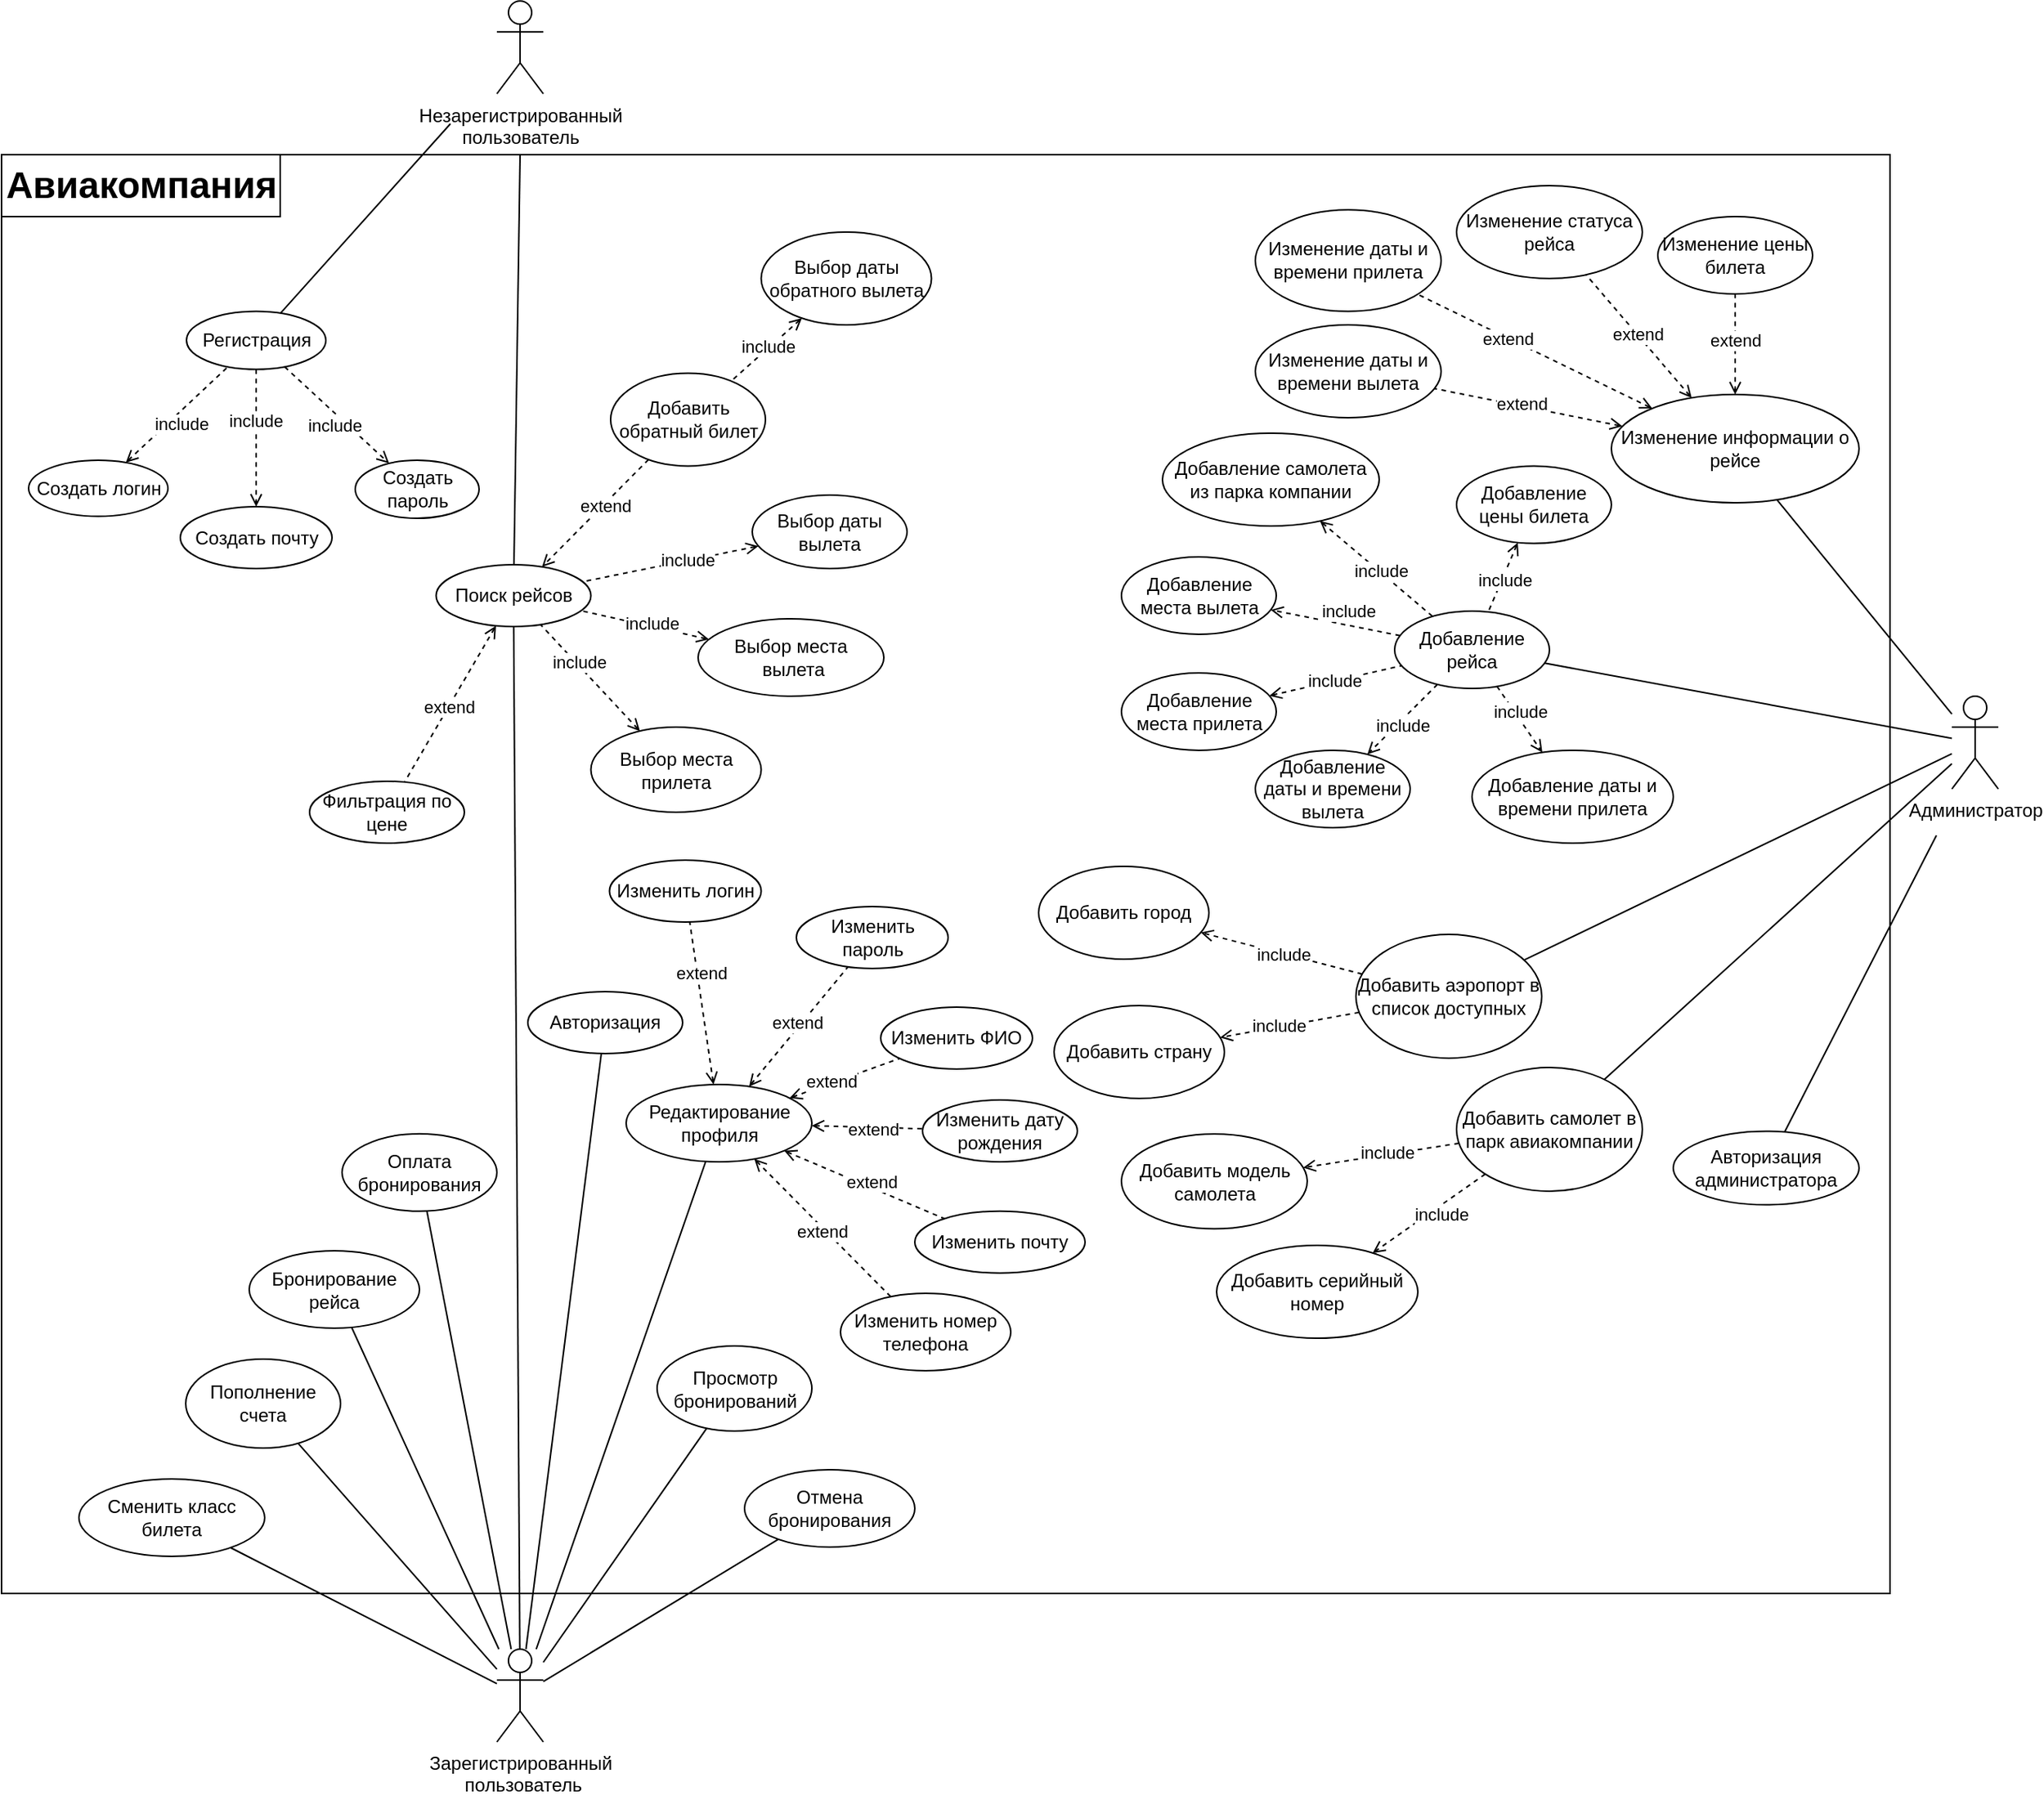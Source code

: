 <mxfile version="23.1.5" type="device">
  <diagram name="Страница — 1" id="CijiaC1q512MRZK4pG7T">
    <mxGraphModel dx="2901" dy="2365" grid="1" gridSize="10" guides="1" tooltips="1" connect="1" arrows="1" fold="1" page="1" pageScale="1" pageWidth="827" pageHeight="1169" math="0" shadow="0">
      <root>
        <mxCell id="0" />
        <mxCell id="1" parent="0" />
        <mxCell id="V6UKy5er90QyFx9y62Ug-1" value="Администратор" style="shape=umlActor;verticalLabelPosition=bottom;verticalAlign=top;html=1;outlineConnect=0;" parent="1" vertex="1">
          <mxGeometry x="700" y="240" width="30" height="60" as="geometry" />
        </mxCell>
        <mxCell id="V6UKy5er90QyFx9y62Ug-2" value="Зарегистрированный&lt;br&gt;&amp;nbsp;пользователь" style="shape=umlActor;verticalLabelPosition=bottom;verticalAlign=top;html=1;outlineConnect=0;" parent="1" vertex="1">
          <mxGeometry x="-240" y="856" width="30" height="60" as="geometry" />
        </mxCell>
        <mxCell id="V6UKy5er90QyFx9y62Ug-3" value="Незарегистрированный&lt;br&gt;пользователь" style="shape=umlActor;verticalLabelPosition=bottom;verticalAlign=top;html=1;outlineConnect=0;" parent="1" vertex="1">
          <mxGeometry x="-240" y="-209.37" width="30" height="60" as="geometry" />
        </mxCell>
        <mxCell id="V6UKy5er90QyFx9y62Ug-6" value="Поиск рейсов" style="ellipse;whiteSpace=wrap;html=1;" parent="1" vertex="1">
          <mxGeometry x="-279.25" y="155" width="100" height="40" as="geometry" />
        </mxCell>
        <mxCell id="V6UKy5er90QyFx9y62Ug-7" value="" style="endArrow=none;html=1;rounded=0;" parent="1" source="V6UKy5er90QyFx9y62Ug-6" edge="1">
          <mxGeometry width="50" height="50" relative="1" as="geometry">
            <mxPoint x="20.75" y="445" as="sourcePoint" />
            <mxPoint x="-225" y="-110" as="targetPoint" />
          </mxGeometry>
        </mxCell>
        <mxCell id="V6UKy5er90QyFx9y62Ug-8" value="Выбор даты&lt;br&gt;вылета" style="ellipse;whiteSpace=wrap;html=1;" parent="1" vertex="1">
          <mxGeometry x="-75" y="110" width="100" height="47.5" as="geometry" />
        </mxCell>
        <mxCell id="V6UKy5er90QyFx9y62Ug-10" value="Выбор места&lt;br&gt;&amp;nbsp;вылета" style="ellipse;whiteSpace=wrap;html=1;" parent="1" vertex="1">
          <mxGeometry x="-110" y="190" width="120" height="50" as="geometry" />
        </mxCell>
        <mxCell id="V6UKy5er90QyFx9y62Ug-11" value="Выбор места прилета" style="ellipse;whiteSpace=wrap;html=1;" parent="1" vertex="1">
          <mxGeometry x="-179.25" y="260" width="110" height="55" as="geometry" />
        </mxCell>
        <mxCell id="V6UKy5er90QyFx9y62Ug-13" value="" style="endArrow=none;dashed=1;html=1;rounded=0;endFill=0;startArrow=open;startFill=0;" parent="1" source="V6UKy5er90QyFx9y62Ug-8" target="V6UKy5er90QyFx9y62Ug-6" edge="1">
          <mxGeometry width="50" height="50" relative="1" as="geometry">
            <mxPoint x="-299.25" y="415" as="sourcePoint" />
            <mxPoint x="-249.25" y="365" as="targetPoint" />
          </mxGeometry>
        </mxCell>
        <mxCell id="V6UKy5er90QyFx9y62Ug-15" value="include" style="edgeLabel;html=1;align=center;verticalAlign=middle;resizable=0;points=[];" parent="V6UKy5er90QyFx9y62Ug-13" vertex="1" connectable="0">
          <mxGeometry x="-0.187" y="-1" relative="1" as="geometry">
            <mxPoint as="offset" />
          </mxGeometry>
        </mxCell>
        <mxCell id="V6UKy5er90QyFx9y62Ug-14" value="" style="endArrow=none;dashed=1;html=1;rounded=0;endFill=0;startArrow=open;startFill=0;" parent="1" source="V6UKy5er90QyFx9y62Ug-10" target="V6UKy5er90QyFx9y62Ug-6" edge="1">
          <mxGeometry width="50" height="50" relative="1" as="geometry">
            <mxPoint x="-299.25" y="415" as="sourcePoint" />
            <mxPoint x="-249.25" y="365" as="targetPoint" />
          </mxGeometry>
        </mxCell>
        <mxCell id="V6UKy5er90QyFx9y62Ug-16" value="include" style="edgeLabel;html=1;align=center;verticalAlign=middle;resizable=0;points=[];" parent="V6UKy5er90QyFx9y62Ug-14" vertex="1" connectable="0">
          <mxGeometry x="-0.073" y="-2" relative="1" as="geometry">
            <mxPoint as="offset" />
          </mxGeometry>
        </mxCell>
        <mxCell id="V6UKy5er90QyFx9y62Ug-17" value="" style="endArrow=none;dashed=1;html=1;rounded=0;startArrow=open;startFill=0;endFill=0;" parent="1" source="V6UKy5er90QyFx9y62Ug-11" target="V6UKy5er90QyFx9y62Ug-6" edge="1">
          <mxGeometry width="50" height="50" relative="1" as="geometry">
            <mxPoint x="-299.25" y="415" as="sourcePoint" />
            <mxPoint x="-249.25" y="365" as="targetPoint" />
          </mxGeometry>
        </mxCell>
        <mxCell id="V6UKy5er90QyFx9y62Ug-18" value="include" style="edgeLabel;html=1;align=center;verticalAlign=middle;resizable=0;points=[];" parent="V6UKy5er90QyFx9y62Ug-17" vertex="1" connectable="0">
          <mxGeometry x="0.273" y="-2" relative="1" as="geometry">
            <mxPoint as="offset" />
          </mxGeometry>
        </mxCell>
        <mxCell id="V6UKy5er90QyFx9y62Ug-21" value="Добавить обратный билет" style="ellipse;whiteSpace=wrap;html=1;" parent="1" vertex="1">
          <mxGeometry x="-166.5" y="31.25" width="100" height="60" as="geometry" />
        </mxCell>
        <mxCell id="V6UKy5er90QyFx9y62Ug-22" value="" style="endArrow=open;dashed=1;html=1;rounded=0;endFill=0;" parent="1" source="V6UKy5er90QyFx9y62Ug-21" target="V6UKy5er90QyFx9y62Ug-6" edge="1">
          <mxGeometry width="50" height="50" relative="1" as="geometry">
            <mxPoint x="-299.25" y="275" as="sourcePoint" />
            <mxPoint x="-249.25" y="225" as="targetPoint" />
          </mxGeometry>
        </mxCell>
        <mxCell id="V6UKy5er90QyFx9y62Ug-23" value="extend" style="edgeLabel;html=1;align=center;verticalAlign=middle;resizable=0;points=[];" parent="V6UKy5er90QyFx9y62Ug-22" vertex="1" connectable="0">
          <mxGeometry x="-0.513" y="-2" relative="1" as="geometry">
            <mxPoint x="-10" y="14" as="offset" />
          </mxGeometry>
        </mxCell>
        <mxCell id="V6UKy5er90QyFx9y62Ug-24" value="Выбор даты обратного вылета" style="ellipse;whiteSpace=wrap;html=1;" parent="1" vertex="1">
          <mxGeometry x="-69.25" y="-60" width="110" height="60" as="geometry" />
        </mxCell>
        <mxCell id="V6UKy5er90QyFx9y62Ug-25" value="" style="endArrow=none;dashed=1;html=1;rounded=0;startArrow=open;startFill=0;" parent="1" source="V6UKy5er90QyFx9y62Ug-24" target="V6UKy5er90QyFx9y62Ug-21" edge="1">
          <mxGeometry width="50" height="50" relative="1" as="geometry">
            <mxPoint x="-299.25" y="275" as="sourcePoint" />
            <mxPoint x="-249.25" y="225" as="targetPoint" />
          </mxGeometry>
        </mxCell>
        <mxCell id="V6UKy5er90QyFx9y62Ug-26" value="include" style="edgeLabel;html=1;align=center;verticalAlign=middle;resizable=0;points=[];" parent="V6UKy5er90QyFx9y62Ug-25" vertex="1" connectable="0">
          <mxGeometry x="-0.066" y="-1" relative="1" as="geometry">
            <mxPoint as="offset" />
          </mxGeometry>
        </mxCell>
        <mxCell id="V6UKy5er90QyFx9y62Ug-27" value="Фильтрация по цене" style="ellipse;whiteSpace=wrap;html=1;" parent="1" vertex="1">
          <mxGeometry x="-361" y="295" width="100" height="40" as="geometry" />
        </mxCell>
        <mxCell id="V6UKy5er90QyFx9y62Ug-28" value="" style="endArrow=none;dashed=1;html=1;rounded=0;endFill=0;startArrow=open;startFill=0;" parent="1" source="V6UKy5er90QyFx9y62Ug-6" target="V6UKy5er90QyFx9y62Ug-27" edge="1">
          <mxGeometry width="50" height="50" relative="1" as="geometry">
            <mxPoint x="-299.25" y="275" as="sourcePoint" />
            <mxPoint x="-249.25" y="225" as="targetPoint" />
          </mxGeometry>
        </mxCell>
        <mxCell id="V6UKy5er90QyFx9y62Ug-29" value="extend" style="edgeLabel;html=1;align=center;verticalAlign=middle;resizable=0;points=[];" parent="V6UKy5er90QyFx9y62Ug-28" vertex="1" connectable="0">
          <mxGeometry x="0.027" relative="1" as="geometry">
            <mxPoint as="offset" />
          </mxGeometry>
        </mxCell>
        <mxCell id="V6UKy5er90QyFx9y62Ug-30" value="Регистрация" style="ellipse;whiteSpace=wrap;html=1;" parent="1" vertex="1">
          <mxGeometry x="-440.5" y="-8.75" width="90" height="37.5" as="geometry" />
        </mxCell>
        <mxCell id="V6UKy5er90QyFx9y62Ug-31" value="" style="endArrow=none;html=1;rounded=0;" parent="1" source="V6UKy5er90QyFx9y62Ug-30" edge="1">
          <mxGeometry width="50" height="50" relative="1" as="geometry">
            <mxPoint x="-219.25" y="175" as="sourcePoint" />
            <mxPoint x="-270" y="-130" as="targetPoint" />
          </mxGeometry>
        </mxCell>
        <mxCell id="V6UKy5er90QyFx9y62Ug-32" value="Создать логин" style="ellipse;whiteSpace=wrap;html=1;" parent="1" vertex="1">
          <mxGeometry x="-542.5" y="87.5" width="90" height="36.25" as="geometry" />
        </mxCell>
        <mxCell id="V6UKy5er90QyFx9y62Ug-35" value="" style="endArrow=none;dashed=1;html=1;rounded=0;startArrow=open;startFill=0;" parent="1" source="V6UKy5er90QyFx9y62Ug-32" target="V6UKy5er90QyFx9y62Ug-30" edge="1">
          <mxGeometry width="50" height="50" relative="1" as="geometry">
            <mxPoint x="-814" y="-100.63" as="sourcePoint" />
            <mxPoint x="-764" y="-150.63" as="targetPoint" />
          </mxGeometry>
        </mxCell>
        <mxCell id="V6UKy5er90QyFx9y62Ug-56" value="include" style="edgeLabel;html=1;align=center;verticalAlign=middle;resizable=0;points=[];" parent="V6UKy5er90QyFx9y62Ug-35" vertex="1" connectable="0">
          <mxGeometry x="-0.036" y="1" relative="1" as="geometry">
            <mxPoint x="4" y="5" as="offset" />
          </mxGeometry>
        </mxCell>
        <mxCell id="V6UKy5er90QyFx9y62Ug-37" value="Создать пароль" style="ellipse;whiteSpace=wrap;html=1;" parent="1" vertex="1">
          <mxGeometry x="-331.5" y="87.5" width="80" height="37.5" as="geometry" />
        </mxCell>
        <mxCell id="V6UKy5er90QyFx9y62Ug-39" value="" style="endArrow=open;dashed=1;html=1;rounded=0;startArrow=none;startFill=0;endFill=0;" parent="1" source="V6UKy5er90QyFx9y62Ug-30" target="V6UKy5er90QyFx9y62Ug-37" edge="1">
          <mxGeometry width="50" height="50" relative="1" as="geometry">
            <mxPoint x="-1084" y="-203.13" as="sourcePoint" />
            <mxPoint x="-1034" y="-253.13" as="targetPoint" />
          </mxGeometry>
        </mxCell>
        <mxCell id="V6UKy5er90QyFx9y62Ug-57" value="include" style="edgeLabel;html=1;align=center;verticalAlign=middle;resizable=0;points=[];" parent="V6UKy5er90QyFx9y62Ug-39" vertex="1" connectable="0">
          <mxGeometry x="0.021" y="-3" relative="1" as="geometry">
            <mxPoint x="-1" y="4" as="offset" />
          </mxGeometry>
        </mxCell>
        <mxCell id="V6UKy5er90QyFx9y62Ug-40" value="" style="endArrow=none;html=1;rounded=0;" parent="1" source="V6UKy5er90QyFx9y62Ug-2" target="V6UKy5er90QyFx9y62Ug-6" edge="1">
          <mxGeometry width="50" height="50" relative="1" as="geometry">
            <mxPoint x="-250" y="390" as="sourcePoint" />
            <mxPoint x="-200" y="340" as="targetPoint" />
          </mxGeometry>
        </mxCell>
        <mxCell id="V6UKy5er90QyFx9y62Ug-41" value="Авторизация" style="ellipse;whiteSpace=wrap;html=1;" parent="1" vertex="1">
          <mxGeometry x="-220" y="431" width="100" height="40" as="geometry" />
        </mxCell>
        <mxCell id="V6UKy5er90QyFx9y62Ug-42" value="" style="endArrow=none;html=1;rounded=0;" parent="1" source="V6UKy5er90QyFx9y62Ug-41" target="V6UKy5er90QyFx9y62Ug-2" edge="1">
          <mxGeometry width="50" height="50" relative="1" as="geometry">
            <mxPoint x="-250" y="591" as="sourcePoint" />
            <mxPoint x="-200" y="541" as="targetPoint" />
          </mxGeometry>
        </mxCell>
        <mxCell id="V6UKy5er90QyFx9y62Ug-43" value="Бронирование рейса" style="ellipse;whiteSpace=wrap;html=1;" parent="1" vertex="1">
          <mxGeometry x="-400" y="598.5" width="110" height="50" as="geometry" />
        </mxCell>
        <mxCell id="V6UKy5er90QyFx9y62Ug-44" value="" style="endArrow=none;html=1;rounded=0;" parent="1" source="V6UKy5er90QyFx9y62Ug-43" target="V6UKy5er90QyFx9y62Ug-2" edge="1">
          <mxGeometry width="50" height="50" relative="1" as="geometry">
            <mxPoint x="-444" y="481" as="sourcePoint" />
            <mxPoint x="-394" y="431" as="targetPoint" />
          </mxGeometry>
        </mxCell>
        <mxCell id="V6UKy5er90QyFx9y62Ug-45" value="Оплата бронирования" style="ellipse;whiteSpace=wrap;html=1;" parent="1" vertex="1">
          <mxGeometry x="-340" y="522.88" width="100" height="50" as="geometry" />
        </mxCell>
        <mxCell id="V6UKy5er90QyFx9y62Ug-48" value="" style="endArrow=none;html=1;rounded=0;" parent="1" source="V6UKy5er90QyFx9y62Ug-45" target="V6UKy5er90QyFx9y62Ug-2" edge="1">
          <mxGeometry width="50" height="50" relative="1" as="geometry">
            <mxPoint x="-404" y="611" as="sourcePoint" />
            <mxPoint x="-354" y="561" as="targetPoint" />
          </mxGeometry>
        </mxCell>
        <mxCell id="V6UKy5er90QyFx9y62Ug-49" value="Отмена бронирования" style="ellipse;whiteSpace=wrap;html=1;" parent="1" vertex="1">
          <mxGeometry x="-80" y="740" width="110" height="50" as="geometry" />
        </mxCell>
        <mxCell id="V6UKy5er90QyFx9y62Ug-50" value="" style="endArrow=none;html=1;rounded=0;" parent="1" source="V6UKy5er90QyFx9y62Ug-49" target="V6UKy5er90QyFx9y62Ug-2" edge="1">
          <mxGeometry width="50" height="50" relative="1" as="geometry">
            <mxPoint x="-404" y="671" as="sourcePoint" />
            <mxPoint x="-354" y="621" as="targetPoint" />
          </mxGeometry>
        </mxCell>
        <mxCell id="V6UKy5er90QyFx9y62Ug-52" value="Пополнение счета" style="ellipse;whiteSpace=wrap;html=1;" parent="1" vertex="1">
          <mxGeometry x="-441" y="668.5" width="100" height="57.5" as="geometry" />
        </mxCell>
        <mxCell id="V6UKy5er90QyFx9y62Ug-53" value="" style="endArrow=none;html=1;rounded=0;" parent="1" source="V6UKy5er90QyFx9y62Ug-52" target="V6UKy5er90QyFx9y62Ug-2" edge="1">
          <mxGeometry width="50" height="50" relative="1" as="geometry">
            <mxPoint x="-404" y="671" as="sourcePoint" />
            <mxPoint x="-354" y="621" as="targetPoint" />
          </mxGeometry>
        </mxCell>
        <mxCell id="V6UKy5er90QyFx9y62Ug-54" value="Редактирование профиля" style="ellipse;whiteSpace=wrap;html=1;" parent="1" vertex="1">
          <mxGeometry x="-156.5" y="491" width="120" height="50" as="geometry" />
        </mxCell>
        <mxCell id="V6UKy5er90QyFx9y62Ug-55" value="" style="endArrow=none;html=1;rounded=0;" parent="1" source="V6UKy5er90QyFx9y62Ug-54" target="V6UKy5er90QyFx9y62Ug-2" edge="1">
          <mxGeometry width="50" height="50" relative="1" as="geometry">
            <mxPoint x="-404" y="561" as="sourcePoint" />
            <mxPoint x="-354" y="511" as="targetPoint" />
          </mxGeometry>
        </mxCell>
        <mxCell id="V6UKy5er90QyFx9y62Ug-58" value="Изменить логин" style="ellipse;whiteSpace=wrap;html=1;" parent="1" vertex="1">
          <mxGeometry x="-167.25" y="346" width="98" height="40" as="geometry" />
        </mxCell>
        <mxCell id="V6UKy5er90QyFx9y62Ug-59" value="Изменить ФИО" style="ellipse;whiteSpace=wrap;html=1;" parent="1" vertex="1">
          <mxGeometry x="8" y="441" width="98" height="40" as="geometry" />
        </mxCell>
        <mxCell id="V6UKy5er90QyFx9y62Ug-60" value="Изменить дату рождения" style="ellipse;whiteSpace=wrap;html=1;" parent="1" vertex="1">
          <mxGeometry x="35" y="501" width="100" height="40" as="geometry" />
        </mxCell>
        <mxCell id="V6UKy5er90QyFx9y62Ug-62" value="Изменить почту" style="ellipse;whiteSpace=wrap;html=1;" parent="1" vertex="1">
          <mxGeometry x="30" y="572.88" width="110" height="40" as="geometry" />
        </mxCell>
        <mxCell id="V6UKy5er90QyFx9y62Ug-66" value="Изменить номер телефона" style="ellipse;whiteSpace=wrap;html=1;" parent="1" vertex="1">
          <mxGeometry x="-18" y="626" width="110" height="50" as="geometry" />
        </mxCell>
        <mxCell id="V6UKy5er90QyFx9y62Ug-67" value="" style="endArrow=none;dashed=1;html=1;rounded=0;startArrow=open;startFill=0;endFill=0;" parent="1" source="V6UKy5er90QyFx9y62Ug-54" target="V6UKy5er90QyFx9y62Ug-59" edge="1">
          <mxGeometry width="50" height="50" relative="1" as="geometry">
            <mxPoint x="-25.5" y="593.5" as="sourcePoint" />
            <mxPoint x="24.5" y="543.5" as="targetPoint" />
          </mxGeometry>
        </mxCell>
        <mxCell id="V6UKy5er90QyFx9y62Ug-74" value="extend" style="edgeLabel;html=1;align=center;verticalAlign=middle;resizable=0;points=[];" parent="V6UKy5er90QyFx9y62Ug-67" vertex="1" connectable="0">
          <mxGeometry x="-0.228" y="1" relative="1" as="geometry">
            <mxPoint as="offset" />
          </mxGeometry>
        </mxCell>
        <mxCell id="V6UKy5er90QyFx9y62Ug-68" value="" style="endArrow=none;dashed=1;html=1;rounded=0;endFill=0;startArrow=open;startFill=0;" parent="1" source="V6UKy5er90QyFx9y62Ug-54" target="V6UKy5er90QyFx9y62Ug-58" edge="1">
          <mxGeometry width="50" height="50" relative="1" as="geometry">
            <mxPoint x="-25.5" y="593.5" as="sourcePoint" />
            <mxPoint x="24.5" y="543.5" as="targetPoint" />
          </mxGeometry>
        </mxCell>
        <mxCell id="V6UKy5er90QyFx9y62Ug-75" value="extend" style="edgeLabel;html=1;align=center;verticalAlign=middle;resizable=0;points=[];" parent="V6UKy5er90QyFx9y62Ug-68" vertex="1" connectable="0">
          <mxGeometry x="0.372" y="-2" relative="1" as="geometry">
            <mxPoint as="offset" />
          </mxGeometry>
        </mxCell>
        <mxCell id="V6UKy5er90QyFx9y62Ug-69" value="" style="endArrow=none;dashed=1;html=1;rounded=0;endFill=0;startArrow=open;startFill=0;" parent="1" source="V6UKy5er90QyFx9y62Ug-54" target="V6UKy5er90QyFx9y62Ug-60" edge="1">
          <mxGeometry width="50" height="50" relative="1" as="geometry">
            <mxPoint x="-25.5" y="593.5" as="sourcePoint" />
            <mxPoint x="24.5" y="543.5" as="targetPoint" />
          </mxGeometry>
        </mxCell>
        <mxCell id="V6UKy5er90QyFx9y62Ug-76" value="extend" style="edgeLabel;html=1;align=center;verticalAlign=middle;resizable=0;points=[];" parent="V6UKy5er90QyFx9y62Ug-69" vertex="1" connectable="0">
          <mxGeometry x="-0.004" y="-1" relative="1" as="geometry">
            <mxPoint x="4" as="offset" />
          </mxGeometry>
        </mxCell>
        <mxCell id="V6UKy5er90QyFx9y62Ug-70" value="" style="endArrow=none;dashed=1;html=1;rounded=0;endFill=0;startArrow=open;startFill=0;" parent="1" source="V6UKy5er90QyFx9y62Ug-54" target="V6UKy5er90QyFx9y62Ug-62" edge="1">
          <mxGeometry width="50" height="50" relative="1" as="geometry">
            <mxPoint x="-25.5" y="593.5" as="sourcePoint" />
            <mxPoint x="24.5" y="543.5" as="targetPoint" />
          </mxGeometry>
        </mxCell>
        <mxCell id="V6UKy5er90QyFx9y62Ug-77" value="extend" style="edgeLabel;html=1;align=center;verticalAlign=middle;resizable=0;points=[];" parent="V6UKy5er90QyFx9y62Ug-70" vertex="1" connectable="0">
          <mxGeometry x="-0.195" y="-1" relative="1" as="geometry">
            <mxPoint x="15" y="1" as="offset" />
          </mxGeometry>
        </mxCell>
        <mxCell id="V6UKy5er90QyFx9y62Ug-71" value="" style="endArrow=none;dashed=1;html=1;rounded=0;endFill=0;startArrow=open;startFill=0;" parent="1" source="V6UKy5er90QyFx9y62Ug-54" target="V6UKy5er90QyFx9y62Ug-66" edge="1">
          <mxGeometry width="50" height="50" relative="1" as="geometry">
            <mxPoint x="-25.5" y="593.5" as="sourcePoint" />
            <mxPoint x="24.5" y="543.5" as="targetPoint" />
          </mxGeometry>
        </mxCell>
        <mxCell id="V6UKy5er90QyFx9y62Ug-78" value="extend" style="edgeLabel;html=1;align=center;verticalAlign=middle;resizable=0;points=[];" parent="V6UKy5er90QyFx9y62Ug-71" vertex="1" connectable="0">
          <mxGeometry x="0.021" y="-2" relative="1" as="geometry">
            <mxPoint as="offset" />
          </mxGeometry>
        </mxCell>
        <mxCell id="V6UKy5er90QyFx9y62Ug-72" value="Создать почту" style="ellipse;whiteSpace=wrap;html=1;" parent="1" vertex="1">
          <mxGeometry x="-444.5" y="117.5" width="98" height="40" as="geometry" />
        </mxCell>
        <mxCell id="V6UKy5er90QyFx9y62Ug-73" value="" style="endArrow=open;dashed=1;html=1;rounded=0;startArrow=none;startFill=0;endFill=0;" parent="1" source="V6UKy5er90QyFx9y62Ug-30" target="V6UKy5er90QyFx9y62Ug-72" edge="1">
          <mxGeometry width="50" height="50" relative="1" as="geometry">
            <mxPoint x="-964" y="46.87" as="sourcePoint" />
            <mxPoint x="-914" y="-3.13" as="targetPoint" />
          </mxGeometry>
        </mxCell>
        <mxCell id="V6UKy5er90QyFx9y62Ug-82" value="include" style="edgeLabel;html=1;align=center;verticalAlign=middle;resizable=0;points=[];" parent="V6UKy5er90QyFx9y62Ug-73" vertex="1" connectable="0">
          <mxGeometry x="-0.26" y="-3" relative="1" as="geometry">
            <mxPoint x="2" as="offset" />
          </mxGeometry>
        </mxCell>
        <mxCell id="V6UKy5er90QyFx9y62Ug-85" value="Просмотр бронирований" style="ellipse;whiteSpace=wrap;html=1;" parent="1" vertex="1">
          <mxGeometry x="-136.5" y="660" width="100" height="55" as="geometry" />
        </mxCell>
        <mxCell id="V6UKy5er90QyFx9y62Ug-86" value="" style="endArrow=none;html=1;rounded=0;" parent="1" source="V6UKy5er90QyFx9y62Ug-2" target="V6UKy5er90QyFx9y62Ug-85" edge="1">
          <mxGeometry width="50" height="50" relative="1" as="geometry">
            <mxPoint x="-180" y="741" as="sourcePoint" />
            <mxPoint x="-130" y="691" as="targetPoint" />
          </mxGeometry>
        </mxCell>
        <mxCell id="V6UKy5er90QyFx9y62Ug-90" value="Добавление рейса" style="ellipse;whiteSpace=wrap;html=1;" parent="1" vertex="1">
          <mxGeometry x="340" y="185" width="100" height="50" as="geometry" />
        </mxCell>
        <mxCell id="V6UKy5er90QyFx9y62Ug-91" value="" style="endArrow=none;html=1;rounded=0;" parent="1" source="V6UKy5er90QyFx9y62Ug-1" target="V6UKy5er90QyFx9y62Ug-90" edge="1">
          <mxGeometry width="50" height="50" relative="1" as="geometry">
            <mxPoint x="240" y="373.75" as="sourcePoint" />
            <mxPoint x="290" y="323.75" as="targetPoint" />
          </mxGeometry>
        </mxCell>
        <mxCell id="V6UKy5er90QyFx9y62Ug-93" value="Добавление места вылета" style="ellipse;whiteSpace=wrap;html=1;" parent="1" vertex="1">
          <mxGeometry x="163.5" y="150" width="100" height="50" as="geometry" />
        </mxCell>
        <mxCell id="V6UKy5er90QyFx9y62Ug-94" value="Добавление места прилета" style="ellipse;whiteSpace=wrap;html=1;" parent="1" vertex="1">
          <mxGeometry x="163.5" y="225" width="100" height="50" as="geometry" />
        </mxCell>
        <mxCell id="V6UKy5er90QyFx9y62Ug-95" value="Добавление даты и времени вылета" style="ellipse;whiteSpace=wrap;html=1;" parent="1" vertex="1">
          <mxGeometry x="250" y="275" width="100" height="50" as="geometry" />
        </mxCell>
        <mxCell id="V6UKy5er90QyFx9y62Ug-96" value="Добавление даты и времени прилета" style="ellipse;whiteSpace=wrap;html=1;" parent="1" vertex="1">
          <mxGeometry x="390" y="275" width="130" height="60" as="geometry" />
        </mxCell>
        <mxCell id="V6UKy5er90QyFx9y62Ug-97" value="Добавление самолета из парка компании" style="ellipse;whiteSpace=wrap;html=1;" parent="1" vertex="1">
          <mxGeometry x="190" y="70" width="140" height="60" as="geometry" />
        </mxCell>
        <mxCell id="V6UKy5er90QyFx9y62Ug-98" value="" style="endArrow=open;dashed=1;html=1;rounded=0;startArrow=none;startFill=0;endFill=0;" parent="1" source="V6UKy5er90QyFx9y62Ug-90" target="V6UKy5er90QyFx9y62Ug-93" edge="1">
          <mxGeometry width="50" height="50" relative="1" as="geometry">
            <mxPoint x="50" y="340" as="sourcePoint" />
            <mxPoint x="100" y="290" as="targetPoint" />
          </mxGeometry>
        </mxCell>
        <mxCell id="V6UKy5er90QyFx9y62Ug-104" value="include" style="edgeLabel;html=1;align=center;verticalAlign=middle;resizable=0;points=[];" parent="V6UKy5er90QyFx9y62Ug-98" vertex="1" connectable="0">
          <mxGeometry x="-0.384" y="1" relative="1" as="geometry">
            <mxPoint x="-8" y="-12" as="offset" />
          </mxGeometry>
        </mxCell>
        <mxCell id="V6UKy5er90QyFx9y62Ug-99" value="" style="endArrow=none;dashed=1;html=1;rounded=0;endFill=0;startArrow=open;startFill=0;" parent="1" source="V6UKy5er90QyFx9y62Ug-97" target="V6UKy5er90QyFx9y62Ug-90" edge="1">
          <mxGeometry width="50" height="50" relative="1" as="geometry">
            <mxPoint x="50" y="340" as="sourcePoint" />
            <mxPoint x="100" y="290" as="targetPoint" />
          </mxGeometry>
        </mxCell>
        <mxCell id="V6UKy5er90QyFx9y62Ug-103" value="include" style="edgeLabel;html=1;align=center;verticalAlign=middle;resizable=0;points=[];" parent="V6UKy5er90QyFx9y62Ug-99" vertex="1" connectable="0">
          <mxGeometry x="0.062" y="1" relative="1" as="geometry">
            <mxPoint as="offset" />
          </mxGeometry>
        </mxCell>
        <mxCell id="V6UKy5er90QyFx9y62Ug-100" value="" style="endArrow=open;dashed=1;html=1;rounded=0;endFill=0;" parent="1" source="V6UKy5er90QyFx9y62Ug-90" target="V6UKy5er90QyFx9y62Ug-95" edge="1">
          <mxGeometry width="50" height="50" relative="1" as="geometry">
            <mxPoint x="50" y="340" as="sourcePoint" />
            <mxPoint x="100" y="290" as="targetPoint" />
          </mxGeometry>
        </mxCell>
        <mxCell id="V6UKy5er90QyFx9y62Ug-106" value="include" style="edgeLabel;html=1;align=center;verticalAlign=middle;resizable=0;points=[];" parent="V6UKy5er90QyFx9y62Ug-100" vertex="1" connectable="0">
          <mxGeometry x="0.091" y="2" relative="1" as="geometry">
            <mxPoint as="offset" />
          </mxGeometry>
        </mxCell>
        <mxCell id="V6UKy5er90QyFx9y62Ug-101" value="" style="endArrow=open;dashed=1;html=1;rounded=0;endFill=0;" parent="1" source="V6UKy5er90QyFx9y62Ug-90" target="V6UKy5er90QyFx9y62Ug-96" edge="1">
          <mxGeometry width="50" height="50" relative="1" as="geometry">
            <mxPoint x="50" y="340" as="sourcePoint" />
            <mxPoint x="100" y="290" as="targetPoint" />
          </mxGeometry>
        </mxCell>
        <mxCell id="V6UKy5er90QyFx9y62Ug-107" value="include" style="edgeLabel;html=1;align=center;verticalAlign=middle;resizable=0;points=[];" parent="V6UKy5er90QyFx9y62Ug-101" vertex="1" connectable="0">
          <mxGeometry x="0.174" relative="1" as="geometry">
            <mxPoint x="-3" y="-9" as="offset" />
          </mxGeometry>
        </mxCell>
        <mxCell id="V6UKy5er90QyFx9y62Ug-102" value="" style="endArrow=none;dashed=1;html=1;rounded=0;endFill=0;startArrow=open;startFill=0;" parent="1" source="V6UKy5er90QyFx9y62Ug-94" target="V6UKy5er90QyFx9y62Ug-90" edge="1">
          <mxGeometry width="50" height="50" relative="1" as="geometry">
            <mxPoint x="50" y="340" as="sourcePoint" />
            <mxPoint x="100" y="290" as="targetPoint" />
          </mxGeometry>
        </mxCell>
        <mxCell id="V6UKy5er90QyFx9y62Ug-105" value="include" style="edgeLabel;html=1;align=center;verticalAlign=middle;resizable=0;points=[];" parent="V6UKy5er90QyFx9y62Ug-102" vertex="1" connectable="0">
          <mxGeometry x="-0.028" y="-3" relative="1" as="geometry">
            <mxPoint y="-3" as="offset" />
          </mxGeometry>
        </mxCell>
        <mxCell id="V6UKy5er90QyFx9y62Ug-108" value="Изменение информации о рейсе" style="ellipse;whiteSpace=wrap;html=1;" parent="1" vertex="1">
          <mxGeometry x="480" y="45" width="160" height="70" as="geometry" />
        </mxCell>
        <mxCell id="V6UKy5er90QyFx9y62Ug-109" value="" style="endArrow=none;html=1;rounded=0;" parent="1" source="V6UKy5er90QyFx9y62Ug-108" target="V6UKy5er90QyFx9y62Ug-1" edge="1">
          <mxGeometry width="50" height="50" relative="1" as="geometry">
            <mxPoint x="320" y="360" as="sourcePoint" />
            <mxPoint x="370" y="310" as="targetPoint" />
          </mxGeometry>
        </mxCell>
        <mxCell id="V6UKy5er90QyFx9y62Ug-110" value="Изменение даты и времени вылета" style="ellipse;whiteSpace=wrap;html=1;" parent="1" vertex="1">
          <mxGeometry x="250" y="-1.066e-14" width="120" height="60" as="geometry" />
        </mxCell>
        <mxCell id="V6UKy5er90QyFx9y62Ug-111" value="Изменение даты и времени прилета" style="ellipse;whiteSpace=wrap;html=1;" parent="1" vertex="1">
          <mxGeometry x="250" y="-74.37" width="120" height="65.62" as="geometry" />
        </mxCell>
        <mxCell id="V6UKy5er90QyFx9y62Ug-112" value="Изменение статуса рейса" style="ellipse;whiteSpace=wrap;html=1;" parent="1" vertex="1">
          <mxGeometry x="380" y="-90" width="120" height="60" as="geometry" />
        </mxCell>
        <mxCell id="V6UKy5er90QyFx9y62Ug-113" value="" style="endArrow=none;dashed=1;html=1;rounded=0;startArrow=open;startFill=0;endFill=0;" parent="1" source="V6UKy5er90QyFx9y62Ug-108" target="V6UKy5er90QyFx9y62Ug-110" edge="1">
          <mxGeometry width="50" height="50" relative="1" as="geometry">
            <mxPoint x="300" y="85" as="sourcePoint" />
            <mxPoint x="350" y="35" as="targetPoint" />
          </mxGeometry>
        </mxCell>
        <mxCell id="V6UKy5er90QyFx9y62Ug-117" value="extend" style="edgeLabel;html=1;align=center;verticalAlign=middle;resizable=0;points=[];" parent="V6UKy5er90QyFx9y62Ug-113" vertex="1" connectable="0">
          <mxGeometry x="0.102" y="1" relative="1" as="geometry">
            <mxPoint x="1" y="-2" as="offset" />
          </mxGeometry>
        </mxCell>
        <mxCell id="V6UKy5er90QyFx9y62Ug-115" value="" style="endArrow=none;dashed=1;html=1;rounded=0;endFill=0;startArrow=open;startFill=0;" parent="1" source="V6UKy5er90QyFx9y62Ug-108" target="V6UKy5er90QyFx9y62Ug-111" edge="1">
          <mxGeometry width="50" height="50" relative="1" as="geometry">
            <mxPoint x="300" y="85" as="sourcePoint" />
            <mxPoint x="350" y="35" as="targetPoint" />
          </mxGeometry>
        </mxCell>
        <mxCell id="V6UKy5er90QyFx9y62Ug-118" value="extend" style="edgeLabel;html=1;align=center;verticalAlign=middle;resizable=0;points=[];" parent="V6UKy5er90QyFx9y62Ug-115" vertex="1" connectable="0">
          <mxGeometry x="0.234" relative="1" as="geometry">
            <mxPoint as="offset" />
          </mxGeometry>
        </mxCell>
        <mxCell id="V6UKy5er90QyFx9y62Ug-116" value="" style="endArrow=none;dashed=1;html=1;rounded=0;endFill=0;startArrow=open;startFill=0;" parent="1" source="V6UKy5er90QyFx9y62Ug-108" target="V6UKy5er90QyFx9y62Ug-112" edge="1">
          <mxGeometry x="-0.125" y="4" width="50" height="50" relative="1" as="geometry">
            <mxPoint x="300" y="85" as="sourcePoint" />
            <mxPoint x="350" y="35" as="targetPoint" />
            <mxPoint as="offset" />
          </mxGeometry>
        </mxCell>
        <mxCell id="V6UKy5er90QyFx9y62Ug-119" value="extend" style="edgeLabel;html=1;align=center;verticalAlign=middle;resizable=0;points=[];" parent="V6UKy5er90QyFx9y62Ug-116" vertex="1" connectable="0">
          <mxGeometry x="-0.384" y="3" relative="1" as="geometry">
            <mxPoint x="-12" y="-19" as="offset" />
          </mxGeometry>
        </mxCell>
        <mxCell id="V6UKy5er90QyFx9y62Ug-120" value="Сменить класс билета" style="ellipse;whiteSpace=wrap;html=1;" parent="1" vertex="1">
          <mxGeometry x="-510" y="746" width="120" height="50" as="geometry" />
        </mxCell>
        <mxCell id="V6UKy5er90QyFx9y62Ug-121" value="" style="endArrow=none;html=1;rounded=0;" parent="1" source="V6UKy5er90QyFx9y62Ug-2" target="V6UKy5er90QyFx9y62Ug-120" edge="1">
          <mxGeometry width="50" height="50" relative="1" as="geometry">
            <mxPoint x="-190" y="506" as="sourcePoint" />
            <mxPoint x="-140" y="456" as="targetPoint" />
          </mxGeometry>
        </mxCell>
        <mxCell id="V6UKy5er90QyFx9y62Ug-122" value="Добавить самолет в парк авиакомпании" style="ellipse;whiteSpace=wrap;html=1;" parent="1" vertex="1">
          <mxGeometry x="380" y="480" width="120" height="80" as="geometry" />
        </mxCell>
        <mxCell id="V6UKy5er90QyFx9y62Ug-123" value="" style="endArrow=none;html=1;rounded=0;" parent="1" source="V6UKy5er90QyFx9y62Ug-1" target="V6UKy5er90QyFx9y62Ug-122" edge="1">
          <mxGeometry width="50" height="50" relative="1" as="geometry">
            <mxPoint x="570" y="360" as="sourcePoint" />
            <mxPoint x="620" y="310" as="targetPoint" />
          </mxGeometry>
        </mxCell>
        <mxCell id="V6UKy5er90QyFx9y62Ug-124" value="Добавить модель самолета" style="ellipse;whiteSpace=wrap;html=1;" parent="1" vertex="1">
          <mxGeometry x="163.5" y="523" width="120" height="61.25" as="geometry" />
        </mxCell>
        <mxCell id="V6UKy5er90QyFx9y62Ug-125" value="Добавить серийный номер" style="ellipse;whiteSpace=wrap;html=1;" parent="1" vertex="1">
          <mxGeometry x="225" y="595" width="130" height="60" as="geometry" />
        </mxCell>
        <mxCell id="V6UKy5er90QyFx9y62Ug-126" value="" style="endArrow=open;dashed=1;html=1;rounded=0;endFill=0;" parent="1" source="V6UKy5er90QyFx9y62Ug-122" target="V6UKy5er90QyFx9y62Ug-124" edge="1">
          <mxGeometry width="50" height="50" relative="1" as="geometry">
            <mxPoint x="378" y="414" as="sourcePoint" />
            <mxPoint x="468" y="343" as="targetPoint" />
          </mxGeometry>
        </mxCell>
        <mxCell id="V6UKy5er90QyFx9y62Ug-127" value="include" style="edgeLabel;html=1;align=center;verticalAlign=middle;resizable=0;points=[];" parent="V6UKy5er90QyFx9y62Ug-126" vertex="1" connectable="0">
          <mxGeometry x="-0.384" y="3" relative="1" as="geometry">
            <mxPoint x="-16" y="-2" as="offset" />
          </mxGeometry>
        </mxCell>
        <mxCell id="V6UKy5er90QyFx9y62Ug-128" value="" style="endArrow=open;dashed=1;html=1;rounded=0;endFill=0;" parent="1" source="V6UKy5er90QyFx9y62Ug-122" target="V6UKy5er90QyFx9y62Ug-125" edge="1">
          <mxGeometry width="50" height="50" relative="1" as="geometry">
            <mxPoint x="512" y="542" as="sourcePoint" />
            <mxPoint x="583" y="495" as="targetPoint" />
          </mxGeometry>
        </mxCell>
        <mxCell id="V6UKy5er90QyFx9y62Ug-129" value="include" style="edgeLabel;html=1;align=center;verticalAlign=middle;resizable=0;points=[];" parent="V6UKy5er90QyFx9y62Ug-128" vertex="1" connectable="0">
          <mxGeometry x="-0.384" y="3" relative="1" as="geometry">
            <mxPoint x="-8" y="8" as="offset" />
          </mxGeometry>
        </mxCell>
        <mxCell id="V6UKy5er90QyFx9y62Ug-130" value="Добавить аэропорт в список доступных" style="ellipse;whiteSpace=wrap;html=1;" parent="1" vertex="1">
          <mxGeometry x="315" y="394" width="120" height="80" as="geometry" />
        </mxCell>
        <mxCell id="V6UKy5er90QyFx9y62Ug-131" value="" style="endArrow=none;html=1;rounded=0;" parent="1" source="V6UKy5er90QyFx9y62Ug-130" target="V6UKy5er90QyFx9y62Ug-1" edge="1">
          <mxGeometry width="50" height="50" relative="1" as="geometry">
            <mxPoint x="570" y="280" as="sourcePoint" />
            <mxPoint x="620" y="230" as="targetPoint" />
          </mxGeometry>
        </mxCell>
        <mxCell id="V6UKy5er90QyFx9y62Ug-132" value="Добавить город" style="ellipse;whiteSpace=wrap;html=1;" parent="1" vertex="1">
          <mxGeometry x="110" y="350" width="110" height="60" as="geometry" />
        </mxCell>
        <mxCell id="V6UKy5er90QyFx9y62Ug-134" value="" style="endArrow=open;dashed=1;html=1;rounded=0;startArrow=none;startFill=0;endFill=0;" parent="1" source="V6UKy5er90QyFx9y62Ug-130" target="V6UKy5er90QyFx9y62Ug-132" edge="1">
          <mxGeometry width="50" height="50" relative="1" as="geometry">
            <mxPoint x="300" y="364" as="sourcePoint" />
            <mxPoint x="350" y="314" as="targetPoint" />
          </mxGeometry>
        </mxCell>
        <mxCell id="V6UKy5er90QyFx9y62Ug-135" value="include" style="edgeLabel;html=1;align=center;verticalAlign=middle;resizable=0;points=[];" parent="V6UKy5er90QyFx9y62Ug-134" vertex="1" connectable="0">
          <mxGeometry x="-0.018" relative="1" as="geometry">
            <mxPoint as="offset" />
          </mxGeometry>
        </mxCell>
        <mxCell id="V6UKy5er90QyFx9y62Ug-138" value="Добавить страну" style="ellipse;whiteSpace=wrap;html=1;" parent="1" vertex="1">
          <mxGeometry x="120" y="440" width="110" height="60" as="geometry" />
        </mxCell>
        <mxCell id="V6UKy5er90QyFx9y62Ug-139" value="" style="endArrow=open;dashed=1;html=1;rounded=0;endFill=0;" parent="1" source="V6UKy5er90QyFx9y62Ug-130" target="V6UKy5er90QyFx9y62Ug-138" edge="1">
          <mxGeometry width="50" height="50" relative="1" as="geometry">
            <mxPoint x="300" y="364" as="sourcePoint" />
            <mxPoint x="350" y="314" as="targetPoint" />
          </mxGeometry>
        </mxCell>
        <mxCell id="V6UKy5er90QyFx9y62Ug-140" value="include" style="edgeLabel;html=1;align=center;verticalAlign=middle;resizable=0;points=[];" parent="V6UKy5er90QyFx9y62Ug-139" vertex="1" connectable="0">
          <mxGeometry x="0.158" y="-1" relative="1" as="geometry">
            <mxPoint as="offset" />
          </mxGeometry>
        </mxCell>
        <mxCell id="V6UKy5er90QyFx9y62Ug-141" value="Авторизация администратора" style="ellipse;whiteSpace=wrap;html=1;" parent="1" vertex="1">
          <mxGeometry x="520" y="521.25" width="120" height="47.5" as="geometry" />
        </mxCell>
        <mxCell id="V6UKy5er90QyFx9y62Ug-142" value="" style="endArrow=none;html=1;rounded=0;" parent="1" source="V6UKy5er90QyFx9y62Ug-141" edge="1">
          <mxGeometry width="50" height="50" relative="1" as="geometry">
            <mxPoint x="680" y="575" as="sourcePoint" />
            <mxPoint x="690" y="330" as="targetPoint" />
          </mxGeometry>
        </mxCell>
        <mxCell id="V6UKy5er90QyFx9y62Ug-154" value="Изменить пароль" style="ellipse;whiteSpace=wrap;html=1;" parent="1" vertex="1">
          <mxGeometry x="-46.5" y="376" width="98" height="40" as="geometry" />
        </mxCell>
        <mxCell id="V6UKy5er90QyFx9y62Ug-155" value="" style="endArrow=none;dashed=1;html=1;rounded=0;endFill=0;startArrow=open;startFill=0;" parent="1" source="V6UKy5er90QyFx9y62Ug-54" target="V6UKy5er90QyFx9y62Ug-154" edge="1">
          <mxGeometry width="50" height="50" relative="1" as="geometry">
            <mxPoint x="-100" y="456" as="sourcePoint" />
            <mxPoint x="-50" y="406" as="targetPoint" />
          </mxGeometry>
        </mxCell>
        <mxCell id="V6UKy5er90QyFx9y62Ug-156" value="extend" style="edgeLabel;html=1;align=center;verticalAlign=middle;resizable=0;points=[];" parent="V6UKy5er90QyFx9y62Ug-155" vertex="1" connectable="0">
          <mxGeometry x="0.281" relative="1" as="geometry">
            <mxPoint x="-10" y="8" as="offset" />
          </mxGeometry>
        </mxCell>
        <mxCell id="V6UKy5er90QyFx9y62Ug-159" value="Авиакомпания" style="text;strokeColor=none;fillColor=none;html=1;fontSize=24;fontStyle=1;verticalAlign=middle;align=center;" parent="1" vertex="1">
          <mxGeometry x="-520" y="-110" width="100" height="40" as="geometry" />
        </mxCell>
        <mxCell id="V6UKy5er90QyFx9y62Ug-160" value="" style="rounded=0;whiteSpace=wrap;html=1;fillColor=none;" parent="1" vertex="1">
          <mxGeometry x="-560" y="-110" width="180" height="40" as="geometry" />
        </mxCell>
        <mxCell id="V6UKy5er90QyFx9y62Ug-167" value="Добавление цены билета" style="ellipse;whiteSpace=wrap;html=1;" parent="1" vertex="1">
          <mxGeometry x="380" y="91.25" width="100" height="50" as="geometry" />
        </mxCell>
        <mxCell id="V6UKy5er90QyFx9y62Ug-168" value="" style="endArrow=none;dashed=1;html=1;rounded=0;endFill=0;startArrow=open;startFill=0;" parent="1" source="V6UKy5er90QyFx9y62Ug-167" target="V6UKy5er90QyFx9y62Ug-90" edge="1">
          <mxGeometry width="50" height="50" relative="1" as="geometry">
            <mxPoint x="302" y="137" as="sourcePoint" />
            <mxPoint x="375" y="198" as="targetPoint" />
          </mxGeometry>
        </mxCell>
        <mxCell id="V6UKy5er90QyFx9y62Ug-169" value="include" style="edgeLabel;html=1;align=center;verticalAlign=middle;resizable=0;points=[];" parent="V6UKy5er90QyFx9y62Ug-168" vertex="1" connectable="0">
          <mxGeometry x="0.062" y="1" relative="1" as="geometry">
            <mxPoint as="offset" />
          </mxGeometry>
        </mxCell>
        <mxCell id="V6UKy5er90QyFx9y62Ug-170" value="Изменение цены билета" style="ellipse;whiteSpace=wrap;html=1;" parent="1" vertex="1">
          <mxGeometry x="510" y="-70" width="100" height="50" as="geometry" />
        </mxCell>
        <mxCell id="V6UKy5er90QyFx9y62Ug-171" value="&lt;div&gt;&lt;br/&gt;&lt;/div&gt;" style="endArrow=none;dashed=1;html=1;rounded=0;endFill=0;startArrow=open;startFill=0;" parent="1" source="V6UKy5er90QyFx9y62Ug-108" target="V6UKy5er90QyFx9y62Ug-170" edge="1">
          <mxGeometry width="50" height="50" relative="1" as="geometry">
            <mxPoint x="570" y="55" as="sourcePoint" />
            <mxPoint x="570" as="targetPoint" />
          </mxGeometry>
        </mxCell>
        <mxCell id="V6UKy5er90QyFx9y62Ug-172" value="extend" style="edgeLabel;html=1;align=center;verticalAlign=middle;resizable=0;points=[];" parent="V6UKy5er90QyFx9y62Ug-171" vertex="1" connectable="0">
          <mxGeometry x="-0.384" y="3" relative="1" as="geometry">
            <mxPoint x="3" y="-15" as="offset" />
          </mxGeometry>
        </mxCell>
        <mxCell id="V6UKy5er90QyFx9y62Ug-184" value="" style="verticalLabelPosition=bottom;verticalAlign=top;html=1;shape=mxgraph.basic.rect;fillColor2=none;strokeWidth=1;size=20;indent=5;fillColor=none;" parent="1" vertex="1">
          <mxGeometry x="-560" y="-110" width="1220" height="930" as="geometry" />
        </mxCell>
      </root>
    </mxGraphModel>
  </diagram>
</mxfile>
